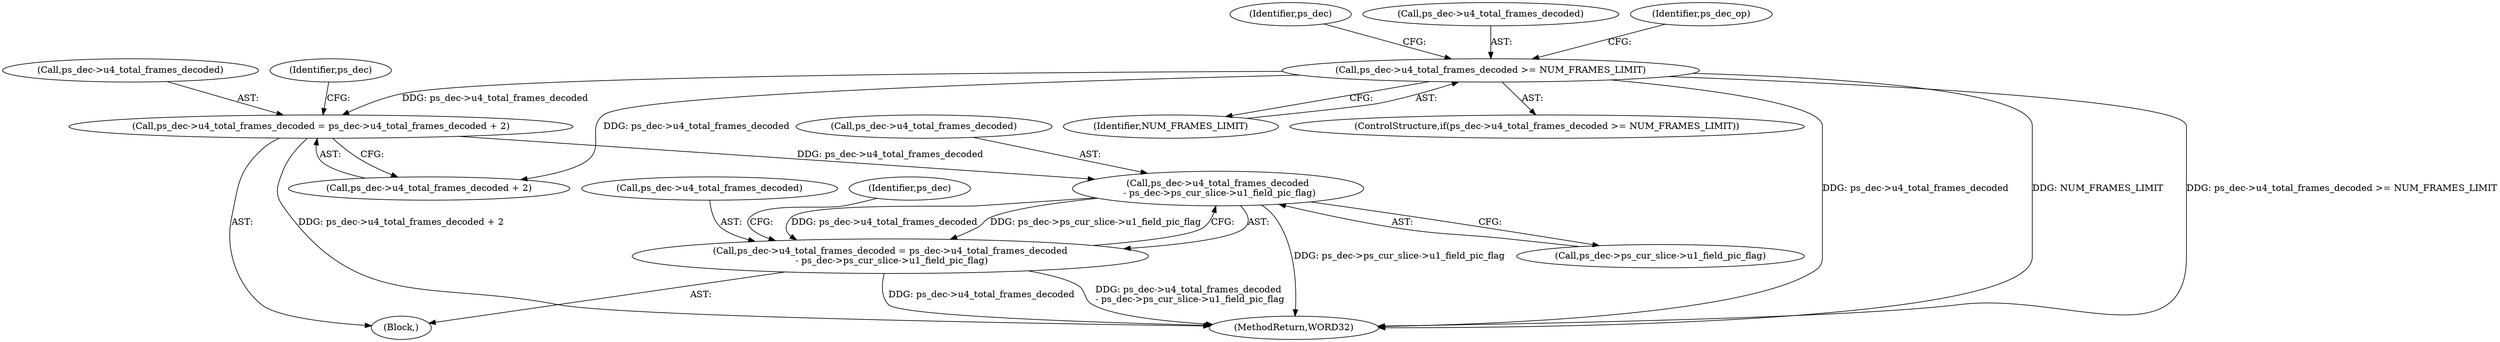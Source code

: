 digraph "0_Android_0b23c81c3dd9ec38f7e6806a3955fed1925541a0@pointer" {
"1001988" [label="(Call,ps_dec->u4_total_frames_decoded\n - ps_dec->ps_cur_slice->u1_field_pic_flag)"];
"1001975" [label="(Call,ps_dec->u4_total_frames_decoded = ps_dec->u4_total_frames_decoded + 2)"];
"1000471" [label="(Call,ps_dec->u4_total_frames_decoded >= NUM_FRAMES_LIMIT)"];
"1001984" [label="(Call,ps_dec->u4_total_frames_decoded = ps_dec->u4_total_frames_decoded\n - ps_dec->ps_cur_slice->u1_field_pic_flag)"];
"1001985" [label="(Call,ps_dec->u4_total_frames_decoded)"];
"1002226" [label="(MethodReturn,WORD32)"];
"1000475" [label="(Identifier,NUM_FRAMES_LIMIT)"];
"1002000" [label="(Identifier,ps_dec)"];
"1000486" [label="(Identifier,ps_dec)"];
"1000470" [label="(ControlStructure,if(ps_dec->u4_total_frames_decoded >= NUM_FRAMES_LIMIT))"];
"1000472" [label="(Call,ps_dec->u4_total_frames_decoded)"];
"1000479" [label="(Identifier,ps_dec_op)"];
"1001975" [label="(Call,ps_dec->u4_total_frames_decoded = ps_dec->u4_total_frames_decoded + 2)"];
"1001992" [label="(Call,ps_dec->ps_cur_slice->u1_field_pic_flag)"];
"1001989" [label="(Call,ps_dec->u4_total_frames_decoded)"];
"1001984" [label="(Call,ps_dec->u4_total_frames_decoded = ps_dec->u4_total_frames_decoded\n - ps_dec->ps_cur_slice->u1_field_pic_flag)"];
"1001988" [label="(Call,ps_dec->u4_total_frames_decoded\n - ps_dec->ps_cur_slice->u1_field_pic_flag)"];
"1001841" [label="(Block,)"];
"1000471" [label="(Call,ps_dec->u4_total_frames_decoded >= NUM_FRAMES_LIMIT)"];
"1001986" [label="(Identifier,ps_dec)"];
"1001976" [label="(Call,ps_dec->u4_total_frames_decoded)"];
"1001979" [label="(Call,ps_dec->u4_total_frames_decoded + 2)"];
"1001988" -> "1001984"  [label="AST: "];
"1001988" -> "1001992"  [label="CFG: "];
"1001989" -> "1001988"  [label="AST: "];
"1001992" -> "1001988"  [label="AST: "];
"1001984" -> "1001988"  [label="CFG: "];
"1001988" -> "1002226"  [label="DDG: ps_dec->ps_cur_slice->u1_field_pic_flag"];
"1001988" -> "1001984"  [label="DDG: ps_dec->u4_total_frames_decoded"];
"1001988" -> "1001984"  [label="DDG: ps_dec->ps_cur_slice->u1_field_pic_flag"];
"1001975" -> "1001988"  [label="DDG: ps_dec->u4_total_frames_decoded"];
"1001975" -> "1001841"  [label="AST: "];
"1001975" -> "1001979"  [label="CFG: "];
"1001976" -> "1001975"  [label="AST: "];
"1001979" -> "1001975"  [label="AST: "];
"1001986" -> "1001975"  [label="CFG: "];
"1001975" -> "1002226"  [label="DDG: ps_dec->u4_total_frames_decoded + 2"];
"1000471" -> "1001975"  [label="DDG: ps_dec->u4_total_frames_decoded"];
"1000471" -> "1000470"  [label="AST: "];
"1000471" -> "1000475"  [label="CFG: "];
"1000472" -> "1000471"  [label="AST: "];
"1000475" -> "1000471"  [label="AST: "];
"1000479" -> "1000471"  [label="CFG: "];
"1000486" -> "1000471"  [label="CFG: "];
"1000471" -> "1002226"  [label="DDG: ps_dec->u4_total_frames_decoded"];
"1000471" -> "1002226"  [label="DDG: NUM_FRAMES_LIMIT"];
"1000471" -> "1002226"  [label="DDG: ps_dec->u4_total_frames_decoded >= NUM_FRAMES_LIMIT"];
"1000471" -> "1001979"  [label="DDG: ps_dec->u4_total_frames_decoded"];
"1001984" -> "1001841"  [label="AST: "];
"1001985" -> "1001984"  [label="AST: "];
"1002000" -> "1001984"  [label="CFG: "];
"1001984" -> "1002226"  [label="DDG: ps_dec->u4_total_frames_decoded\n - ps_dec->ps_cur_slice->u1_field_pic_flag"];
"1001984" -> "1002226"  [label="DDG: ps_dec->u4_total_frames_decoded"];
}
